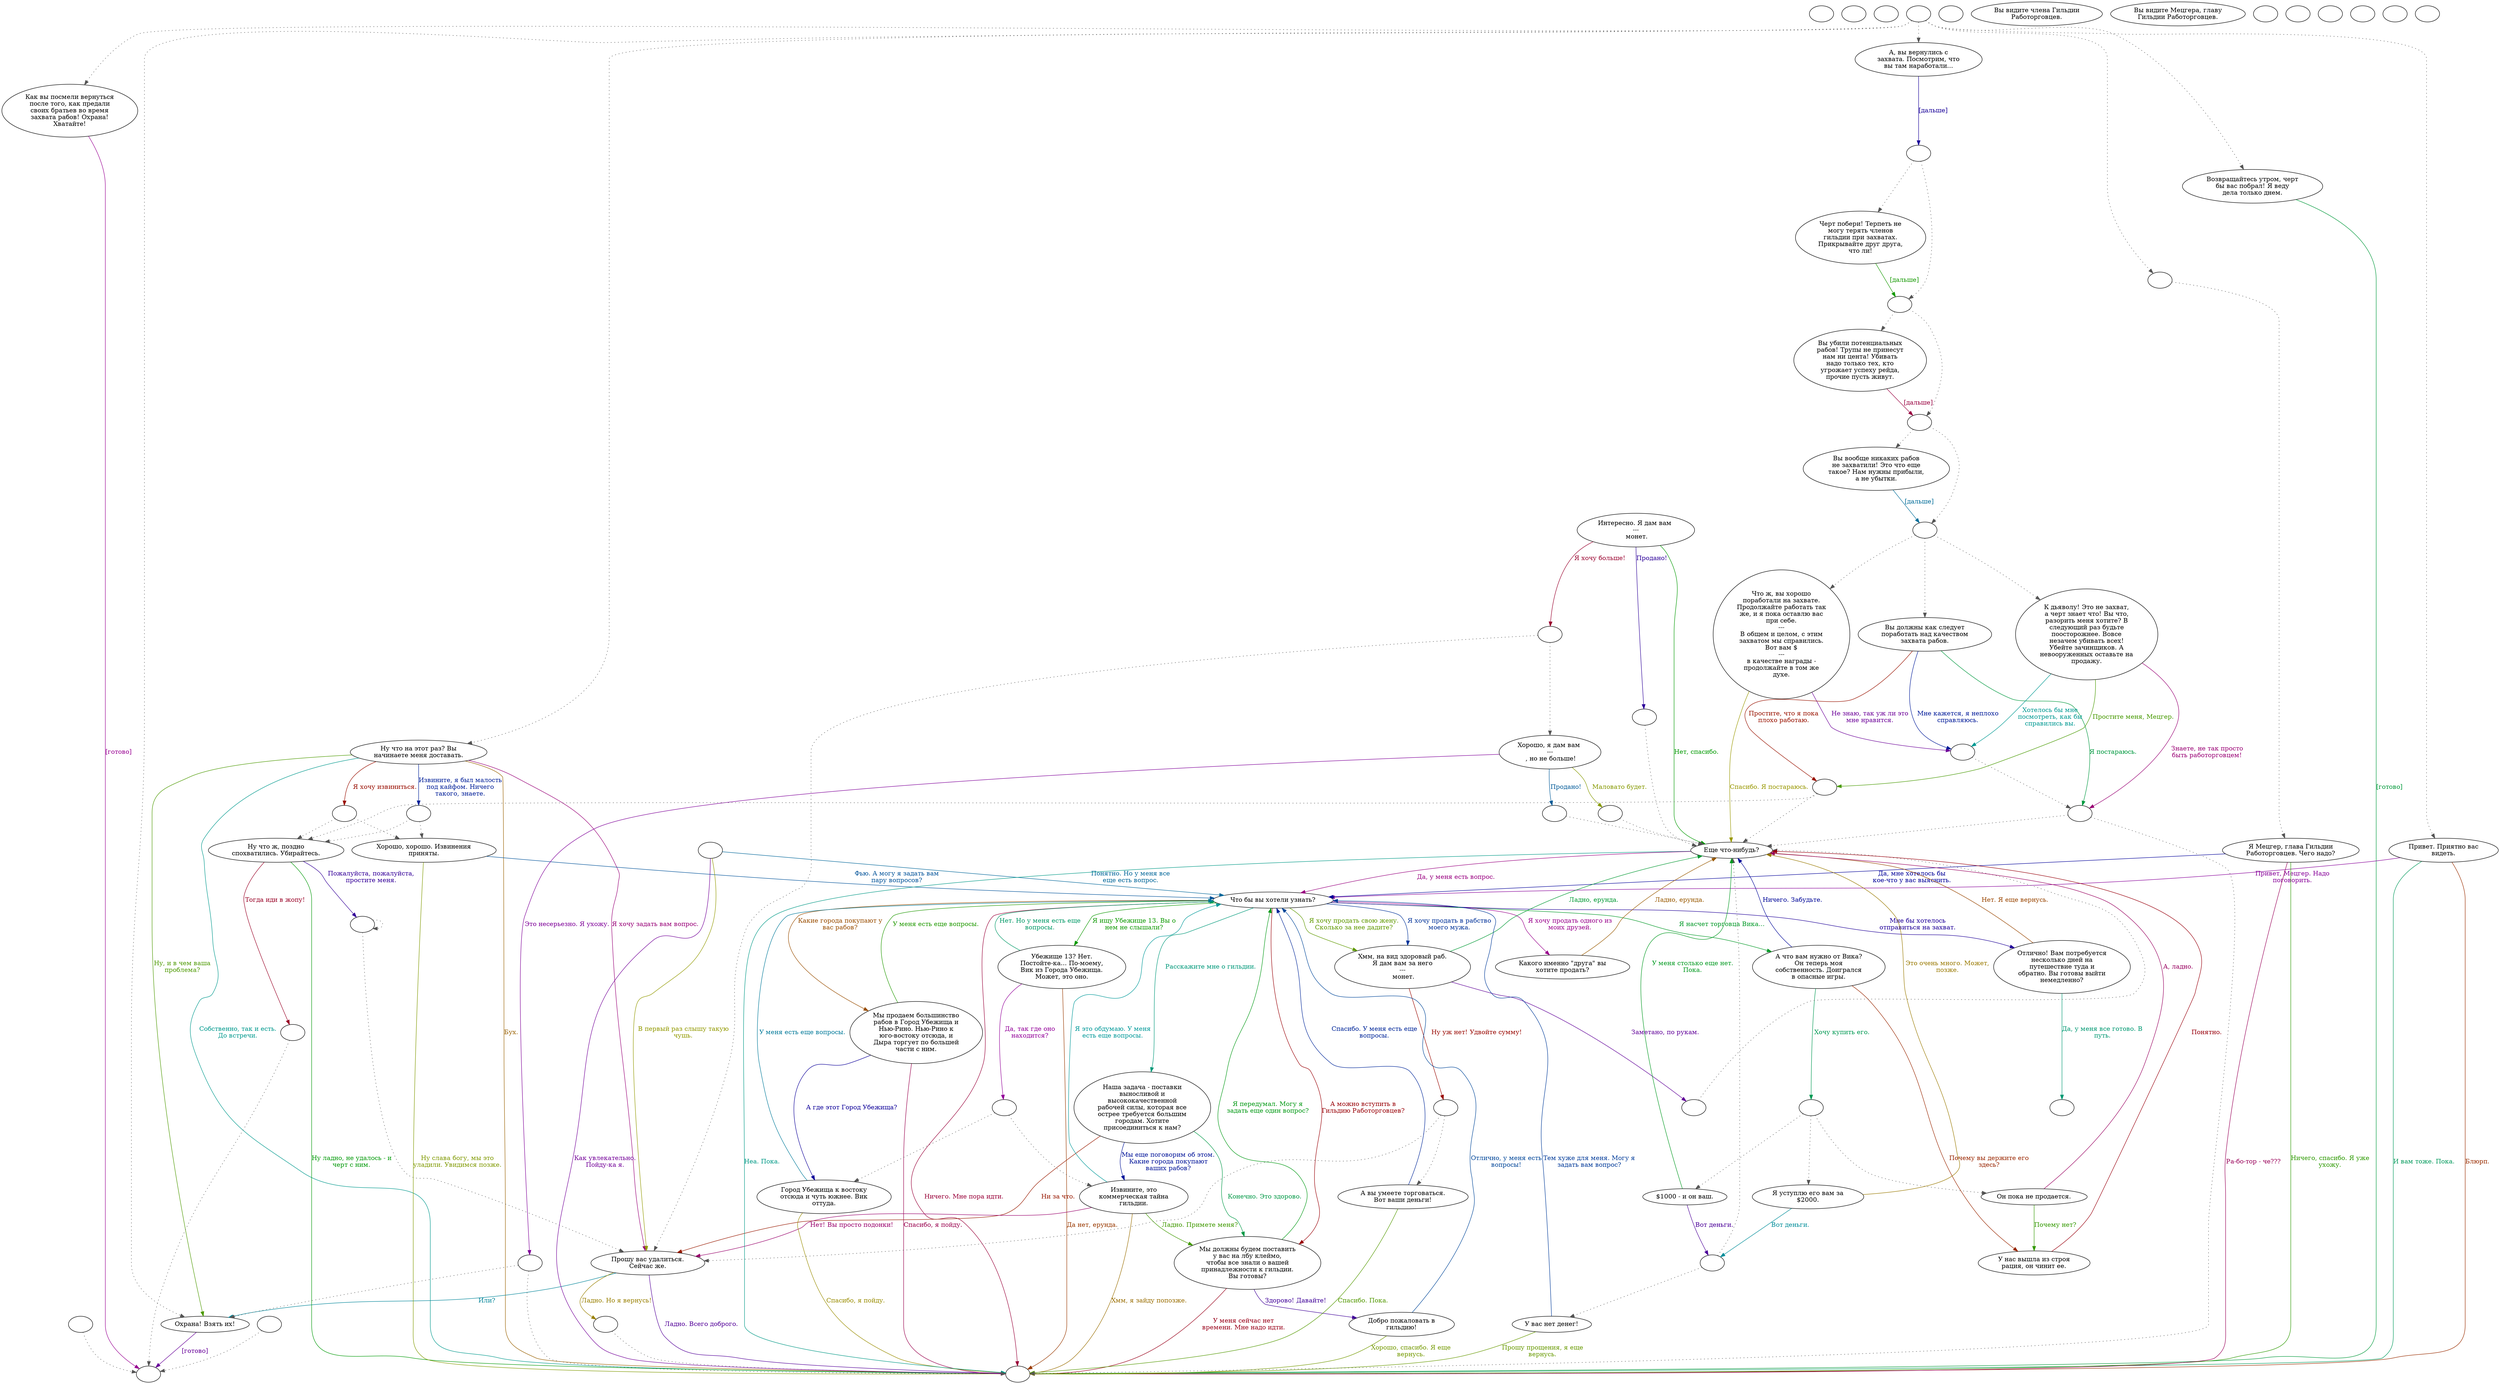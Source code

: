 digraph dcCaesar {
  "checkPartyMembersNearDoor" [style=filled       fillcolor="#FFFFFF"       color="#000000"]
  "checkPartyMembersNearDoor" [label=""]
  "start" [style=filled       fillcolor="#FFFFFF"       color="#000000"]
  "start" [label=""]
  "critter_p_proc" [style=filled       fillcolor="#FFFFFF"       color="#000000"]
  "critter_p_proc" [label=""]
  "pickup_p_proc" [style=filled       fillcolor="#FFFFFF"       color="#000000"]
  "pickup_p_proc" -> "Node998" [style=dotted color="#555555"]
  "pickup_p_proc" [label=""]
  "talk_p_proc" [style=filled       fillcolor="#FFFFFF"       color="#000000"]
  "talk_p_proc" -> "Node001" [style=dotted color="#555555"]
  "talk_p_proc" -> "Node037" [style=dotted color="#555555"]
  "talk_p_proc" -> "Node039" [style=dotted color="#555555"]
  "talk_p_proc" -> "Node002" [style=dotted color="#555555"]
  "talk_p_proc" -> "Node003" [style=dotted color="#555555"]
  "talk_p_proc" -> "Node006" [style=dotted color="#555555"]
  "talk_p_proc" -> "Node000" [style=dotted color="#555555"]
  "talk_p_proc" [label=""]
  "destroy_p_proc" [style=filled       fillcolor="#FFFFFF"       color="#000000"]
  "destroy_p_proc" [label=""]
  "look_at_p_proc" [style=filled       fillcolor="#FFFFFF"       color="#000000"]
  "look_at_p_proc" [label="Вы видите члена Гильдии\nРаботорговцев."]
  "description_p_proc" [style=filled       fillcolor="#FFFFFF"       color="#000000"]
  "description_p_proc" [label="Вы видите Мецгера, главу\nГильдии Работорговцев."]
  "use_skill_on_p_proc" [style=filled       fillcolor="#FFFFFF"       color="#000000"]
  "use_skill_on_p_proc" [label=""]
  "damage_p_proc" [style=filled       fillcolor="#FFFFFF"       color="#000000"]
  "damage_p_proc" -> "Node998" [style=dotted color="#555555"]
  "damage_p_proc" [label=""]
  "map_enter_p_proc" [style=filled       fillcolor="#FFFFFF"       color="#000000"]
  "map_enter_p_proc" [label=""]
  "Node000" [style=filled       fillcolor="#FFFFFF"       color="#000000"]
  "Node000" -> "Node007" [style=dotted color="#555555"]
  "Node000" [label=""]
  "Node001" [style=filled       fillcolor="#FFFFFF"       color="#000000"]
  "Node001" [label="Охрана! Взять их!"]
  "Node001" -> "Node998" [label="[готово]" color="#670099" fontcolor="#670099"]
  "Node002" [style=filled       fillcolor="#FFFFFF"       color="#000000"]
  "Node002" [label="Возвращайтесь утром, черт\nбы вас побрал! Я веду\nдела только днем."]
  "Node002" -> "Node999" [label="[готово]" color="#00993A" fontcolor="#00993A"]
  "Node003" [style=filled       fillcolor="#FFFFFF"       color="#000000"]
  "Node003" [label="Ну что на этот раз? Вы\nначинаете меня доставать."]
  "Node003" -> "Node996" [label="Я хочу извиниться." color="#990E00" fontcolor="#990E00"]
  "Node003" -> "Node995" [label="Извините, я был малость\nпод кайфом. Ничего\nтакого, знаете." color="#001F99" fontcolor="#001F99"]
  "Node003" -> "Node001" [label="Ну, и в чем ваша\nпроблема?" color="#4C9900" fontcolor="#4C9900"]
  "Node003" -> "Node008" [label="Я хочу задать вам вопрос." color="#990078" fontcolor="#990078"]
  "Node003" -> "Node999" [label="Собственно, так и есть.\nДо встречи." color="#00998D" fontcolor="#00998D"]
  "Node003" -> "Node999" [label="Бух." color="#996000" fontcolor="#996000"]
  "Node004" [style=filled       fillcolor="#FFFFFF"       color="#000000"]
  "Node004" [label="Ну что ж, поздно\nспохватились. Убирайтесь."]
  "Node004" -> "Node994" [label="Пожалуйста, пожалуйста,\nпростите меня." color="#340099" fontcolor="#340099"]
  "Node004" -> "Node999" [label="Ну ладно, не удалось - и\nчерт с ним." color="#009907" fontcolor="#009907"]
  "Node004" -> "Node993" [label="Тогда иди в жопу!" color="#990025" fontcolor="#990025"]
  "Node005" [style=filled       fillcolor="#FFFFFF"       color="#000000"]
  "Node005" [label="Хорошо, хорошо. Извинения\nприняты."]
  "Node005" -> "Node009" [label="Фью. А могу я задать вам\nпару вопросов?" color="#005299" fontcolor="#005299"]
  "Node005" -> "Node999" [label="Ну слава богу, мы это\nуладили. Увидимся позже." color="#7F9900" fontcolor="#7F9900"]
  "Node006" [style=filled       fillcolor="#FFFFFF"       color="#000000"]
  "Node006" [label="Привет. Приятно вас\nвидеть."]
  "Node006" -> "Node009" [label="Привет, Мецгер. Надо\nпоговорить." color="#870099" fontcolor="#870099"]
  "Node006" -> "Node999" [label="И вам тоже. Пока." color="#00995A" fontcolor="#00995A"]
  "Node006" -> "Node999" [label="Блюрп." color="#992D00" fontcolor="#992D00"]
  "Node007" [style=filled       fillcolor="#FFFFFF"       color="#000000"]
  "Node007" [label="Я Мецгер, глава Гильдии\nРаботорговцев. Чего надо?"]
  "Node007" -> "Node009" [label="Да, мне хотелось бы\nкое-что у вас выяснить." color="#010099" fontcolor="#010099"]
  "Node007" -> "Node999" [label="Ничего, спасибо. Я уже\nухожу." color="#2C9900" fontcolor="#2C9900"]
  "Node007" -> "Node999" [label="Ра-бо-тор - че???" color="#990059" fontcolor="#990059"]
  "Node008" [style=filled       fillcolor="#FFFFFF"       color="#000000"]
  "Node008" [label="Прошу вас удалиться.\nСейчас же."]
  "Node008" -> "Node001" [label="Или?" color="#008599" fontcolor="#008599"]
  "Node008" -> "Node991" [label="Ладно. Но я вернусь!" color="#998000" fontcolor="#998000"]
  "Node008" -> "Node999" [label="Ладно. Всего доброго." color="#530099" fontcolor="#530099"]
  "Node009" [style=filled       fillcolor="#FFFFFF"       color="#000000"]
  "Node009" [label="Что бы вы хотели узнать?"]
  "Node009" -> "Node024" [label="Я насчет торговца Вика..." color="#009927" fontcolor="#009927"]
  "Node009" -> "Node013" [label="А можно вступить в\nГильдию Работорговцев?" color="#990006" fontcolor="#990006"]
  "Node009" -> "Node018" [label="Я хочу продать в рабство\nмоего мужа." color="#003299" fontcolor="#003299"]
  "Node009" -> "Node018" [label="Я хочу продать свою жену.\nСколько за нее дадите?" color="#5F9900" fontcolor="#5F9900"]
  "Node009" -> "Node021" [label="Я хочу продать одного из\nмоих друзей." color="#99008C" fontcolor="#99008C"]
  "Node009" -> "Node011" [label="Расскажите мне о гильдии." color="#00997A" fontcolor="#00997A"]
  "Node009" -> "Node016" [label="Какие города покупают у\nвас рабов?" color="#994D00" fontcolor="#994D00"]
  "Node009" -> "Node038" [label="Мне бы хотелось\nотправиться на захват." color="#200099" fontcolor="#200099"]
  "Node009" -> "Node015" [label="Я ищу Убежище 13. Вы о\nнем не слышали?" color="#0C9900" fontcolor="#0C9900"]
  "Node009" -> "Node999" [label="Ничего. Мне пора идти." color="#990039" fontcolor="#990039"]
  "Node010" [style=filled       fillcolor="#FFFFFF"       color="#000000"]
  "Node010" [label=""]
  "Node010" -> "Node009" [label="Понятно. Но у меня все\nеще есть вопрос." color="#006699" fontcolor="#006699"]
  "Node010" -> "Node008" [label="В первый раз слышу такую\nчушь." color="#929900" fontcolor="#929900"]
  "Node010" -> "Node999" [label="Как увлекательно.\nПойду-ка я." color="#730099" fontcolor="#730099"]
  "Node011" [style=filled       fillcolor="#FFFFFF"       color="#000000"]
  "Node011" [label="Наша задача - поставки\nвыносливой и\nвысококачественной\nрабочей силы, которая все\nострее требуется большим\nгородам. Хотите\nприсоединиться к нам?"]
  "Node011" -> "Node013" [label="Конечно. Это здорово." color="#009946" fontcolor="#009946"]
  "Node011" -> "Node008" [label="Ни за что." color="#991A00" fontcolor="#991A00"]
  "Node011" -> "Node012" [label="Мы еще поговорим об этом.\nКакие города покупают\nваших рабов?" color="#001399" fontcolor="#001399"]
  "Node012" [style=filled       fillcolor="#FFFFFF"       color="#000000"]
  "Node012" [label="Извините, это\nкоммерческая тайна\nгильдии."]
  "Node012" -> "Node013" [label="Ладно. Примете меня?" color="#409900" fontcolor="#409900"]
  "Node012" -> "Node008" [label="Нет! Вы просто подонки!" color="#99006C" fontcolor="#99006C"]
  "Node012" -> "Node009" [label="Я это обдумаю. У меня\nесть еще вопросы." color="#009999" fontcolor="#009999"]
  "Node012" -> "Node999" [label="Хмм, я зайду попозже." color="#996D00" fontcolor="#996D00"]
  "Node013" [style=filled       fillcolor="#FFFFFF"       color="#000000"]
  "Node013" [label="Мы должны будем поставить\nу вас на лбу клеймо,\nчтобы все знали о вашей\nпринадлежности к гильдии.\nВы готовы?"]
  "Node013" -> "Node014" [label="Здорово! Давайте!" color="#400099" fontcolor="#400099"]
  "Node013" -> "Node009" [label="Я передумал. Могу я\nзадать еще один вопрос?" color="#009913" fontcolor="#009913"]
  "Node013" -> "Node999" [label="У меня сейчас нет\nвремени. Мне надо идти." color="#990019" fontcolor="#990019"]
  "Node014" [style=filled       fillcolor="#FFFFFF"       color="#000000"]
  "Node014" [label="Добро пожаловать в\nгильдию!"]
  "Node014" -> "Node009" [label="Отлично, у меня есть\nвопросы!" color="#004699" fontcolor="#004699"]
  "Node014" -> "Node999" [label="Хорошо, спасибо. Я еще\nвернусь." color="#739900" fontcolor="#739900"]
  "Node015" [style=filled       fillcolor="#FFFFFF"       color="#000000"]
  "Node015" [label="Убежище 13? Нет.\nПостойте-ка... По-моему,\nВик из Города Убежища.\nМожет, это оно."]
  "Node015" -> "Node990" [label="Да, так где оно\nнаходится?" color="#930099" fontcolor="#930099"]
  "Node015" -> "Node009" [label="Нет. Но у меня есть еще\nвопросы." color="#009966" fontcolor="#009966"]
  "Node015" -> "Node999" [label="Да нет, ерунда." color="#993900" fontcolor="#993900"]
  "Node016" [style=filled       fillcolor="#FFFFFF"       color="#000000"]
  "Node016" [label="Мы продаем большинство\nрабов в Город Убежища и\nНью-Рино. Нью-Рино к\nюго-востоку отсюда, и\nДыра торгует по большей\nчасти с ним."]
  "Node016" -> "Node017" [label="А где этот Город Убежища?" color="#0D0099" fontcolor="#0D0099"]
  "Node016" -> "Node009" [label="У меня есть еще вопросы." color="#209900" fontcolor="#209900"]
  "Node016" -> "Node999" [label="Спасибо, я пойду." color="#99004D" fontcolor="#99004D"]
  "Node017" [style=filled       fillcolor="#FFFFFF"       color="#000000"]
  "Node017" [label="Город Убежища к востоку\nотсюда и чуть южнее. Вик\nоттуда."]
  "Node017" -> "Node009" [label="У меня есть еще вопросы." color="#007999" fontcolor="#007999"]
  "Node017" -> "Node999" [label="Спасибо, я пойду." color="#998C00" fontcolor="#998C00"]
  "Node018" [style=filled       fillcolor="#FFFFFF"       color="#000000"]
  "Node018" [label="Хмм, на вид здоровый раб.\nЯ дам вам за него\n---\n монет."]
  "Node018" -> "Node989" [label="Заметано, по рукам." color="#600099" fontcolor="#600099"]
  "Node018" -> "Node020" [label="Ладно, ерунда." color="#009933" fontcolor="#009933"]
  "Node018" -> "Node988" [label="Ну уж нет! Удвойте сумму!" color="#990600" fontcolor="#990600"]
  "Node019" [style=filled       fillcolor="#FFFFFF"       color="#000000"]
  "Node019" [label="А вы умеете торговаться.\nВот ваши деньги!"]
  "Node019" -> "Node009" [label="Спасибо. У меня есть еще\nвопросы." color="#002699" fontcolor="#002699"]
  "Node019" -> "Node999" [label="Спасибо. Пока." color="#539900" fontcolor="#539900"]
  "Node020" [style=filled       fillcolor="#FFFFFF"       color="#000000"]
  "Node020" [label="Еще что-нибудь?"]
  "Node020" -> "Node009" [label="Да, у меня есть вопрос." color="#990080" fontcolor="#990080"]
  "Node020" -> "Node999" [label="Неа. Пока." color="#009986" fontcolor="#009986"]
  "Node021" [style=filled       fillcolor="#FFFFFF"       color="#000000"]
  "Node021" [label="Какого именно \"друга\" вы\nхотите продать?"]
  "Node021" -> "Node020" [label="Ладно, ерунда." color="#995900" fontcolor="#995900"]
  "Node022" [style=filled       fillcolor="#FFFFFF"       color="#000000"]
  "Node022" [label="Интересно. Я дам вам \n---\n монет."]
  "Node022" -> "Node987" [label="Продано!" color="#2C0099" fontcolor="#2C0099"]
  "Node022" -> "Node020" [label="Нет, спасибо." color="#009900" fontcolor="#009900"]
  "Node022" -> "Node986" [label="Я хочу больше!" color="#99002D" fontcolor="#99002D"]
  "Node023" [style=filled       fillcolor="#FFFFFF"       color="#000000"]
  "Node023" [label="Хорошо, я дам вам \n---\n , но не больше!"]
  "Node023" -> "Node969" [label="Продано!" color="#005A99" fontcolor="#005A99"]
  "Node023" -> "Node985" [label="Маловато будет." color="#869900" fontcolor="#869900"]
  "Node023" -> "Node984" [label="Это несерьезно. Я ухожу." color="#7F0099" fontcolor="#7F0099"]
  "Node024" [style=filled       fillcolor="#FFFFFF"       color="#000000"]
  "Node024" [label="А что вам нужно от Вика?\nОн теперь моя\nсобственность. Доигрался\nв опасные игры."]
  "Node024" -> "Node983" [label="Хочу купить его." color="#009952" fontcolor="#009952"]
  "Node024" -> "Node028" [label="Почему вы держите его\nздесь?" color="#992600" fontcolor="#992600"]
  "Node024" -> "Node020" [label="Ничего. Забудьте." color="#000799" fontcolor="#000799"]
  "Node025" [style=filled       fillcolor="#FFFFFF"       color="#000000"]
  "Node025" [label="Он пока не продается."]
  "Node025" -> "Node028" [label="Почему нет?" color="#339900" fontcolor="#339900"]
  "Node025" -> "Node020" [label="А, ладно." color="#990060" fontcolor="#990060"]
  "Node026" [style=filled       fillcolor="#FFFFFF"       color="#000000"]
  "Node026" [label="Я уступлю его вам за\n$2000."]
  "Node026" -> "Node982" [label="Вот деньги." color="#008D99" fontcolor="#008D99"]
  "Node026" -> "Node020" [label="Это очень много. Может,\nпозже." color="#997900" fontcolor="#997900"]
  "Node027" [style=filled       fillcolor="#FFFFFF"       color="#000000"]
  "Node027" [label="$1000 - и он ваш."]
  "Node027" -> "Node982" [label="Вот деньги." color="#4C0099" fontcolor="#4C0099"]
  "Node027" -> "Node020" [label="У меня столько еще нет.\nПока." color="#00991F" fontcolor="#00991F"]
  "Node028" [style=filled       fillcolor="#FFFFFF"       color="#000000"]
  "Node028" [label="У нас вышла из строя\nрация, он чинит ее."]
  "Node028" -> "Node020" [label="Понятно." color="#99000D" fontcolor="#99000D"]
  "Node029" [style=filled       fillcolor="#FFFFFF"       color="#000000"]
  "Node029" [label="У вас нет денег!"]
  "Node029" -> "Node009" [label="Тем хуже для меня. Могу я\nзадать вам вопрос?" color="#003A99" fontcolor="#003A99"]
  "Node029" -> "Node999" [label="Прошу прощения, я еще\nвернусь." color="#679900" fontcolor="#679900"]
  "Node037" [style=filled       fillcolor="#FFFFFF"       color="#000000"]
  "Node037" [label="Как вы посмели вернуться\nпосле того, как предали\nсвоих братьев во время\nзахвата рабов! Охрана!\nХватайте!"]
  "Node037" -> "Node998" [label="[готово]" color="#990093" fontcolor="#990093"]
  "Node038" [style=filled       fillcolor="#FFFFFF"       color="#000000"]
  "Node038" [label="Отлично! Вам потребуется\nнесколько дней на\nпутешествие туда и\nобратно. Вы готовы выйти\nнемедленно?"]
  "Node038" -> "Node968" [label="Да, у меня все готово. В\nпуть." color="#009972" fontcolor="#009972"]
  "Node038" -> "Node020" [label="Нет. Я еще вернусь." color="#994500" fontcolor="#994500"]
  "Node039" [style=filled       fillcolor="#FFFFFF"       color="#000000"]
  "Node039" [label="А, вы вернулись с\nзахвата. Посмотрим, что\nвы там наработали..."]
  "Node039" -> "Node967" [label="[дальше]" color="#190099" fontcolor="#190099"]
  "Node040" [style=filled       fillcolor="#FFFFFF"       color="#000000"]
  "Node040" [label="Черт побери! Терпеть не\nмогу терять членов\nгильдии при захватах.\nПрикрывайте друг друга,\nчто ли!"]
  "Node040" -> "Node966" [label="[дальше]" color="#149900" fontcolor="#149900"]
  "Node041" [style=filled       fillcolor="#FFFFFF"       color="#000000"]
  "Node041" [label="Вы убили потенциальных\nрабов! Трупы не принесут\nнам ни цента! Убивать\nнадо только тех, кто\nугрожает успеху рейда,\nпрочие пусть живут."]
  "Node041" -> "Node965" [label="[дальше]" color="#990040" fontcolor="#990040"]
  "Node042" [style=filled       fillcolor="#FFFFFF"       color="#000000"]
  "Node042" [label="Вы вообще никаких рабов\nне захватили! Это что еще\nтакое? Нам нужны прибыли,\nа не убытки."]
  "Node042" -> "Node964" [label="[дальше]" color="#006D99" fontcolor="#006D99"]
  "Node043" [style=filled       fillcolor="#FFFFFF"       color="#000000"]
  "Node043" [label="Что ж, вы хорошо\nпоработали на захвате.\nПродолжайте работать так\nже, и я пока оставлю вас\nпри себе.\n---\nВ общем и целом, с этим\nзахватом мы справились.\nВот вам $\n---\nв качестве награды -\nпродолжайте в том же\nдухе."]
  "Node043" -> "Node020" [label="Спасибо. Я постараюсь." color="#999800" fontcolor="#999800"]
  "Node043" -> "Node963" [label="Не знаю, так уж ли это\nмне нравится." color="#6C0099" fontcolor="#6C0099"]
  "Node044" [style=filled       fillcolor="#FFFFFF"       color="#000000"]
  "Node044" [label="Вы должны как следует\nпоработать над качеством\nзахвата рабов."]
  "Node044" -> "Node962" [label="Я постараюсь." color="#00993F" fontcolor="#00993F"]
  "Node044" -> "Node961" [label="Простите, что я пока\nплохо работаю." color="#991200" fontcolor="#991200"]
  "Node044" -> "Node963" [label="Мне кажется, я неплохо\nсправляюсь." color="#001A99" fontcolor="#001A99"]
  "Node045" [style=filled       fillcolor="#FFFFFF"       color="#000000"]
  "Node045" [label="К дьяволу! Это не захват,\nа черт знает что! Вы что,\nразорить меня хотите? В\nследующий раз будьте\nпоосторожнее. Вовсе\nнезачем убивать всех!\nУбейте зачинщиков. А\nневооруженных оставьте на\nпродажу."]
  "Node045" -> "Node961" [label="Простите меня, Мецгер." color="#479900" fontcolor="#479900"]
  "Node045" -> "Node962" [label="Знаете, не так просто\nбыть работорговцем!" color="#990074" fontcolor="#990074"]
  "Node045" -> "Node963" [label="Хотелось бы мне\nпосмотреть, как бы\nсправились вы." color="#009992" fontcolor="#009992"]
  "Node998" [style=filled       fillcolor="#FFFFFF"       color="#000000"]
  "Node998" [label=""]
  "Node996" [style=filled       fillcolor="#FFFFFF"       color="#000000"]
  "Node996" -> "Node005" [style=dotted color="#555555"]
  "Node996" -> "Node004" [style=dotted color="#555555"]
  "Node996" [label=""]
  "Node995" [style=filled       fillcolor="#FFFFFF"       color="#000000"]
  "Node995" -> "Node005" [style=dotted color="#555555"]
  "Node995" -> "Node004" [style=dotted color="#555555"]
  "Node995" [label=""]
  "Node994" [style=filled       fillcolor="#FFFFFF"       color="#000000"]
  "Node994" -> "Node994" [style=dotted color="#555555"]
  "Node994" -> "Node008" [style=dotted color="#555555"]
  "Node994" [label=""]
  "Node993" [style=filled       fillcolor="#FFFFFF"       color="#000000"]
  "Node993" -> "Node998" [style=dotted color="#555555"]
  "Node993" [label=""]
  "Node991" [style=filled       fillcolor="#FFFFFF"       color="#000000"]
  "Node991" -> "Node999" [style=dotted color="#555555"]
  "Node991" [label=""]
  "Node990" [style=filled       fillcolor="#FFFFFF"       color="#000000"]
  "Node990" -> "Node017" [style=dotted color="#555555"]
  "Node990" -> "Node012" [style=dotted color="#555555"]
  "Node990" [label=""]
  "Node989" [style=filled       fillcolor="#FFFFFF"       color="#000000"]
  "Node989" -> "Node020" [style=dotted color="#555555"]
  "Node989" [label=""]
  "Node988" [style=filled       fillcolor="#FFFFFF"       color="#000000"]
  "Node988" -> "Node019" [style=dotted color="#555555"]
  "Node988" -> "Node008" [style=dotted color="#555555"]
  "Node988" [label=""]
  "Node987" [style=filled       fillcolor="#FFFFFF"       color="#000000"]
  "Node987" -> "Node020" [style=dotted color="#555555"]
  "Node987" [label=""]
  "Node986" [style=filled       fillcolor="#FFFFFF"       color="#000000"]
  "Node986" -> "Node023" [style=dotted color="#555555"]
  "Node986" -> "Node008" [style=dotted color="#555555"]
  "Node986" [label=""]
  "Node985" [style=filled       fillcolor="#FFFFFF"       color="#000000"]
  "Node985" -> "Node020" [style=dotted color="#555555"]
  "Node985" [label=""]
  "Node984" [style=filled       fillcolor="#FFFFFF"       color="#000000"]
  "Node984" -> "Node999" [style=dotted color="#555555"]
  "Node984" -> "Node001" [style=dotted color="#555555"]
  "Node984" [label=""]
  "Node983" [style=filled       fillcolor="#FFFFFF"       color="#000000"]
  "Node983" -> "Node027" [style=dotted color="#555555"]
  "Node983" -> "Node026" [style=dotted color="#555555"]
  "Node983" -> "Node025" [style=dotted color="#555555"]
  "Node983" [label=""]
  "Node982" [style=filled       fillcolor="#FFFFFF"       color="#000000"]
  "Node982" -> "Node020" [style=dotted color="#555555"]
  "Node982" -> "Node029" [style=dotted color="#555555"]
  "Node982" [label=""]
  "Node972" [style=filled       fillcolor="#FFFFFF"       color="#000000"]
  "Node972" [label=""]
  "Node971" [style=filled       fillcolor="#FFFFFF"       color="#000000"]
  "Node971" [label=""]
  "Node970" [style=filled       fillcolor="#FFFFFF"       color="#000000"]
  "Node970" [label=""]
  "Node969" [style=filled       fillcolor="#FFFFFF"       color="#000000"]
  "Node969" -> "Node020" [style=dotted color="#555555"]
  "Node969" [label=""]
  "Node968" [style=filled       fillcolor="#FFFFFF"       color="#000000"]
  "Node968" [label=""]
  "Node967" [style=filled       fillcolor="#FFFFFF"       color="#000000"]
  "Node967" -> "Node040" [style=dotted color="#555555"]
  "Node967" -> "Node966" [style=dotted color="#555555"]
  "Node967" [label=""]
  "Node966" [style=filled       fillcolor="#FFFFFF"       color="#000000"]
  "Node966" -> "Node041" [style=dotted color="#555555"]
  "Node966" -> "Node965" [style=dotted color="#555555"]
  "Node966" [label=""]
  "Node965" [style=filled       fillcolor="#FFFFFF"       color="#000000"]
  "Node965" -> "Node042" [style=dotted color="#555555"]
  "Node965" -> "Node964" [style=dotted color="#555555"]
  "Node965" [label=""]
  "Node964" [style=filled       fillcolor="#FFFFFF"       color="#000000"]
  "Node964" -> "Node043" [style=dotted color="#555555"]
  "Node964" -> "Node044" [style=dotted color="#555555"]
  "Node964" -> "Node045" [style=dotted color="#555555"]
  "Node964" [label=""]
  "Node963" [style=filled       fillcolor="#FFFFFF"       color="#000000"]
  "Node963" -> "Node962" [style=dotted color="#555555"]
  "Node963" [label=""]
  "Node962" [style=filled       fillcolor="#FFFFFF"       color="#000000"]
  "Node962" -> "Node999" [style=dotted color="#555555"]
  "Node962" -> "Node020" [style=dotted color="#555555"]
  "Node962" [label=""]
  "Node961" [style=filled       fillcolor="#FFFFFF"       color="#000000"]
  "Node961" -> "Node004" [style=dotted color="#555555"]
  "Node961" -> "Node020" [style=dotted color="#555555"]
  "Node961" [label=""]
  "Generate_Slave" [style=filled       fillcolor="#FFFFFF"       color="#000000"]
  "Generate_Slave" [label=""]
  "Node999" [style=filled       fillcolor="#FFFFFF"       color="#000000"]
  "Node999" [label=""]
}